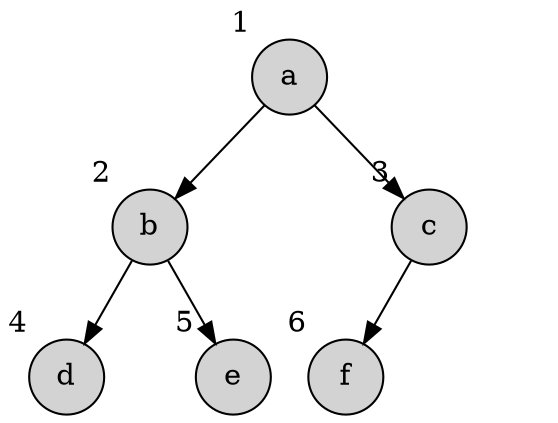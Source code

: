 digraph {
    rankdir=TB;

    node [shape=circle style=filled]

    a1 -> b1;
    a1 -> b2;

    b1 -> c1;
    b1 -> c12 [style=invis weight=10];
    b1 -> c2;
    
    b2 -> c3;
    b2 -> c34 [style=invis weight=10];
    b2 -> c4 [style=invis];

    a1 [label="a" xlabel=1];
    b1 [label="b" xlabel=2];
    b2 [label="c" xlabel=3];
    c1 [label="d" xlabel=4];
    c12 [label="" width=.1 style=invis];
    c2 [label="e" xlabel=5];
    c3 [label="f" xlabel=6];
    c34 [label="" width=.1 style=invis];  
    c4 [label="" style=invis];
}
